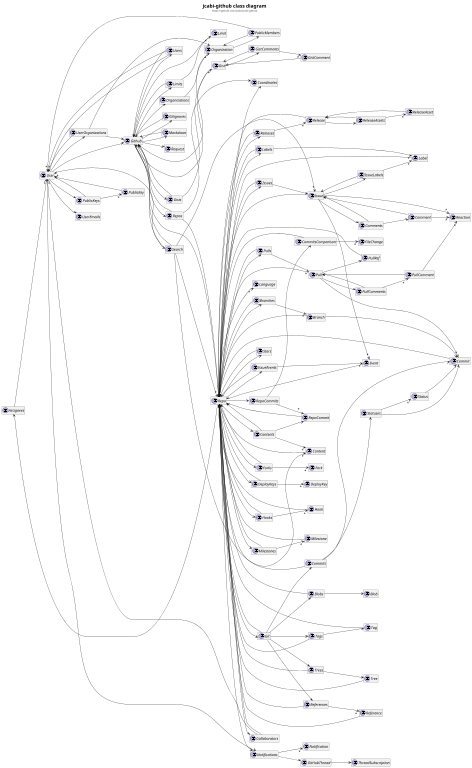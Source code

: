 @startuml jcabi-github

' Width in pixels
scale 1024 width
' Height in pixels
scale 768 height
left to right direction
skinparam DefaultFontSize 15
hide empty members
skinparam shadowing false
skinparam backgroundColor transparent

' Title of the diagram
title
<size:20>jcabi-github class diagram</size>
<size:10><color:gray>https://github.com/jcabi/jcabi-github</color></size>
end title

interface Assignees
interface Blob
interface Blobs
interface Branch
interface Branches
'class Bulk
interface Collaborators
interface Comment
interface Comments
interface Commit
interface Commits
interface CommitsComparison
interface Content
interface Contents
interface Coordinates
interface DeployKey
interface DeployKeys
interface Event
'class Existence
interface FileChange
interface Fork
interface Forks
'class FromProperties
interface Gist
interface GistComment
interface GistComments
interface Gists
interface Git
interface Github
interface GitHubThread
interface Gitignores
interface Hook
interface Hooks
interface Issue
interface IssueEvents
interface IssueLabels
interface Issues
interface Label
interface Labels
interface Language
interface Limit
interface Limits
interface Markdown
'enum MergeState
interface Milestone
interface Milestones
interface Notification
interface Notifications
interface Organization
interface Organizations
interface PublicKey
interface PublicKeys
interface PublicMembers
interface Pull
interface PullComment
interface PullComments
interface PullRef
interface Pulls
interface Reaction
interface Reference
interface References
interface Release
interface ReleaseAsset
interface ReleaseAssets
interface Releases
interface Request
interface Repo
interface RepoCommit
interface RepoCommits
interface Repos
interface Search
'class SmartJson
'class Smarts
interface Stars
interface Status
interface Statuses
'interface StringEnum
interface Tag
interface Tags
interface ThreadSubscription
interface Tree
interface Trees
interface User
'interface UserAgent
interface UserEmails
interface UserOrganizations
interface Users

Assignees --> "*" User

Blobs --> Repo
Blobs --> Blob

Branch --> Repo
Branch --> Commit

Branches -->  Repo
Branches --> "*" Branch

Collaborators --> Repo
Collaborators --> "*" User

Comment --> Issue
Comment --> "*" Reaction

Comments --> Issue
Comments --> Comment

Commit --> Repo

Commits --> Repo
Commits --> Commit
Commits --> Statuses

CommitsComparison --> Repo
CommitsComparison --> "*" FileChange

Content --> Repo
'Content --> InputStream

Contents --> Repo
Contents --> "*" Content
Contents --> RepoCommit

DeployKeys --> Repo
DeployKeys --> "*" DeployKey

Event --> Repo

Forks --> Repo
Forks --> "*" Fork

Gist --> Github
Gist --> GistComments

GistComment --> Gist

GistComments --> Gist
GistComments --> "*" GistComment

Gists --> Github
Gists --> "*" Gist

Git --> Repo
Git --> Blobs
Git --> Commits
Git --> References
Git --> Tags
Git --> Trees

Github --> Request
Github --> Repos
Github --> Gists
Github --> Users
Github --> Organizations
Github --> Markdown
Github --> Limits
Github --> Search
Github --> Gitignores

GitHubThread --> ThreadSubscription

Gitignores --> Github

Hook --> Repo

Hooks --> Repo
Hooks --> "*" Hook

Issue --> Repo
Issue --> Comments
Issue --> IssueLabels
Issue --> "*" Event
Issue --> "*" Reaction

IssueEvents --> Repo
IssueEvents --> "*" Event

IssueLabels --> Issue
IssueLabels --> "*" Label

Issues --> Repo
Issues --> Issue

Label --> Repo

Labels --> Repo
Labels --> "*" Label

Limit --> Github

Limits --> Github
Limits --> Limit

Markdown --> Github

Milestone --> Repo

Milestones --> Repo
Milestones --> "*" Milestone

Notifications --> "*" Notification
Notifications --> GitHubThread

Organization --> Github
Organization --> PublicMembers

Organizations --> "*" Organization

PublicKey --> User

PublicKeys --> User
PublicKeys --> "*" PublicKey

PublicMembers --> Organization
PublicMembers --> "*" User

Pull --> Repo
Pull --> PullRef
Pull --> "*" Commit
Pull --> PullComments

PullComment --> Pull
PullComment --> "*" Reaction

PullComments --> Pull
PullComments --> "*" PullComment

PullRef --> Repo

Pulls --> Repo
Pulls --> "*" Pull

Reference --> Repo

References --> Repo
References --> "*" Reference

Release --> Repo
Release --> ReleaseAssets

ReleaseAsset --> Release
'ReleaseAsset --> InputStream

ReleaseAssets --> Release
ReleaseAssets --> "*" ReleaseAsset

Releases --> Repo
Releases --> "*" Release

Repo --> Github
Repo --> Coordinates
Repo --> Issues
Repo --> Milestones
Repo --> Pulls
Repo --> Hooks
Repo --> IssueEvents
Repo --> Labels
Repo --> Assignees
Repo --> Releases
Repo --> DeployKeys
Repo --> Forks
Repo --> RepoCommits
Repo --> Branches
Repo --> Contents
Repo --> Collaborators
Repo --> Git
Repo --> Stars
Repo --> Notifications
Repo --> "*" Language

RepoCommit -->  Repo

RepoCommits --> "*" RepoCommit
RepoCommits --> CommitsComparison

Repos --> Github
Repos --> "*" Repo
Repos --> Coordinates

Search --> Github
Search --> "*" Repo
Search --> "*" Issue
Search --> "*" User
Search --> "*" Content

Stars --> Repo

Status --> Commit

Statuses --> Commit
Statuses --> "*" Status

Tag --> Repo

Tags --> Repo
Tags --> Tag

Tree --> Repo

Trees --> Repo
Trees --> Tree

User --> Github
User --> UserOrganizations
User --> PublicKeys
User --> UserEmails
User --> Notifications

UserOrganizations --> Github
UserOrganizations --> User
UserOrganizations --> "*" Organization

Users --> Github
Users --> User
Users -- "*" User

@enduml
